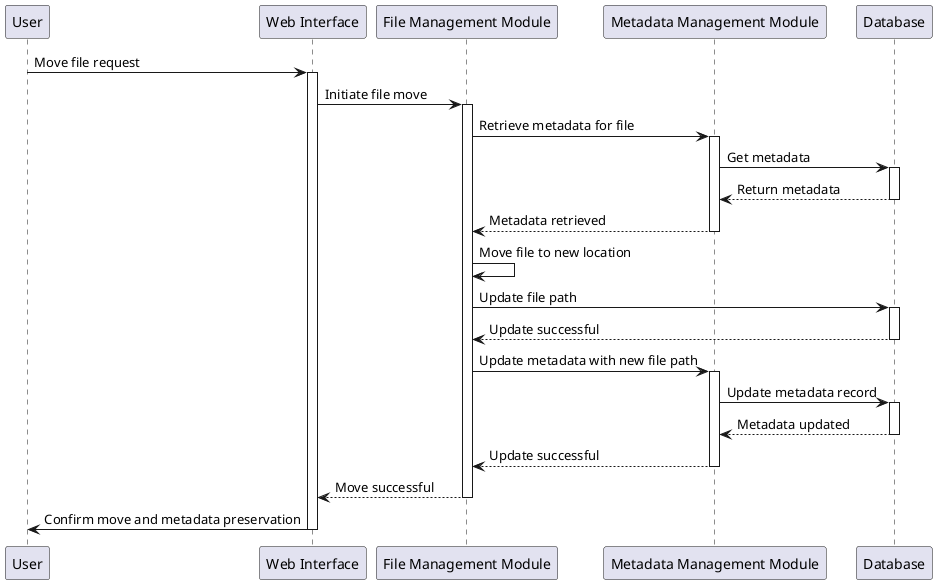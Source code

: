 @startuml
participant User
participant "Web Interface" as Web
participant "File Management Module" as FMM
participant "Metadata Management Module" as MMM
participant "Database" as DB

User -> Web: Move file request
activate Web

Web -> FMM: Initiate file move
activate FMM

FMM -> MMM: Retrieve metadata for file
activate MMM

MMM -> DB: Get metadata
activate DB
DB --> MMM: Return metadata
deactivate DB

MMM --> FMM: Metadata retrieved
deactivate MMM

FMM -> FMM: Move file to new location
FMM -> DB: Update file path
activate DB
DB --> FMM: Update successful
deactivate DB

FMM -> MMM: Update metadata with new file path
activate MMM
MMM -> DB: Update metadata record
activate DB
DB --> MMM: Metadata updated
deactivate DB
MMM --> FMM: Update successful
deactivate MMM

FMM --> Web: Move successful
deactivate FMM

Web -> User: Confirm move and metadata preservation
deactivate Web
@enduml